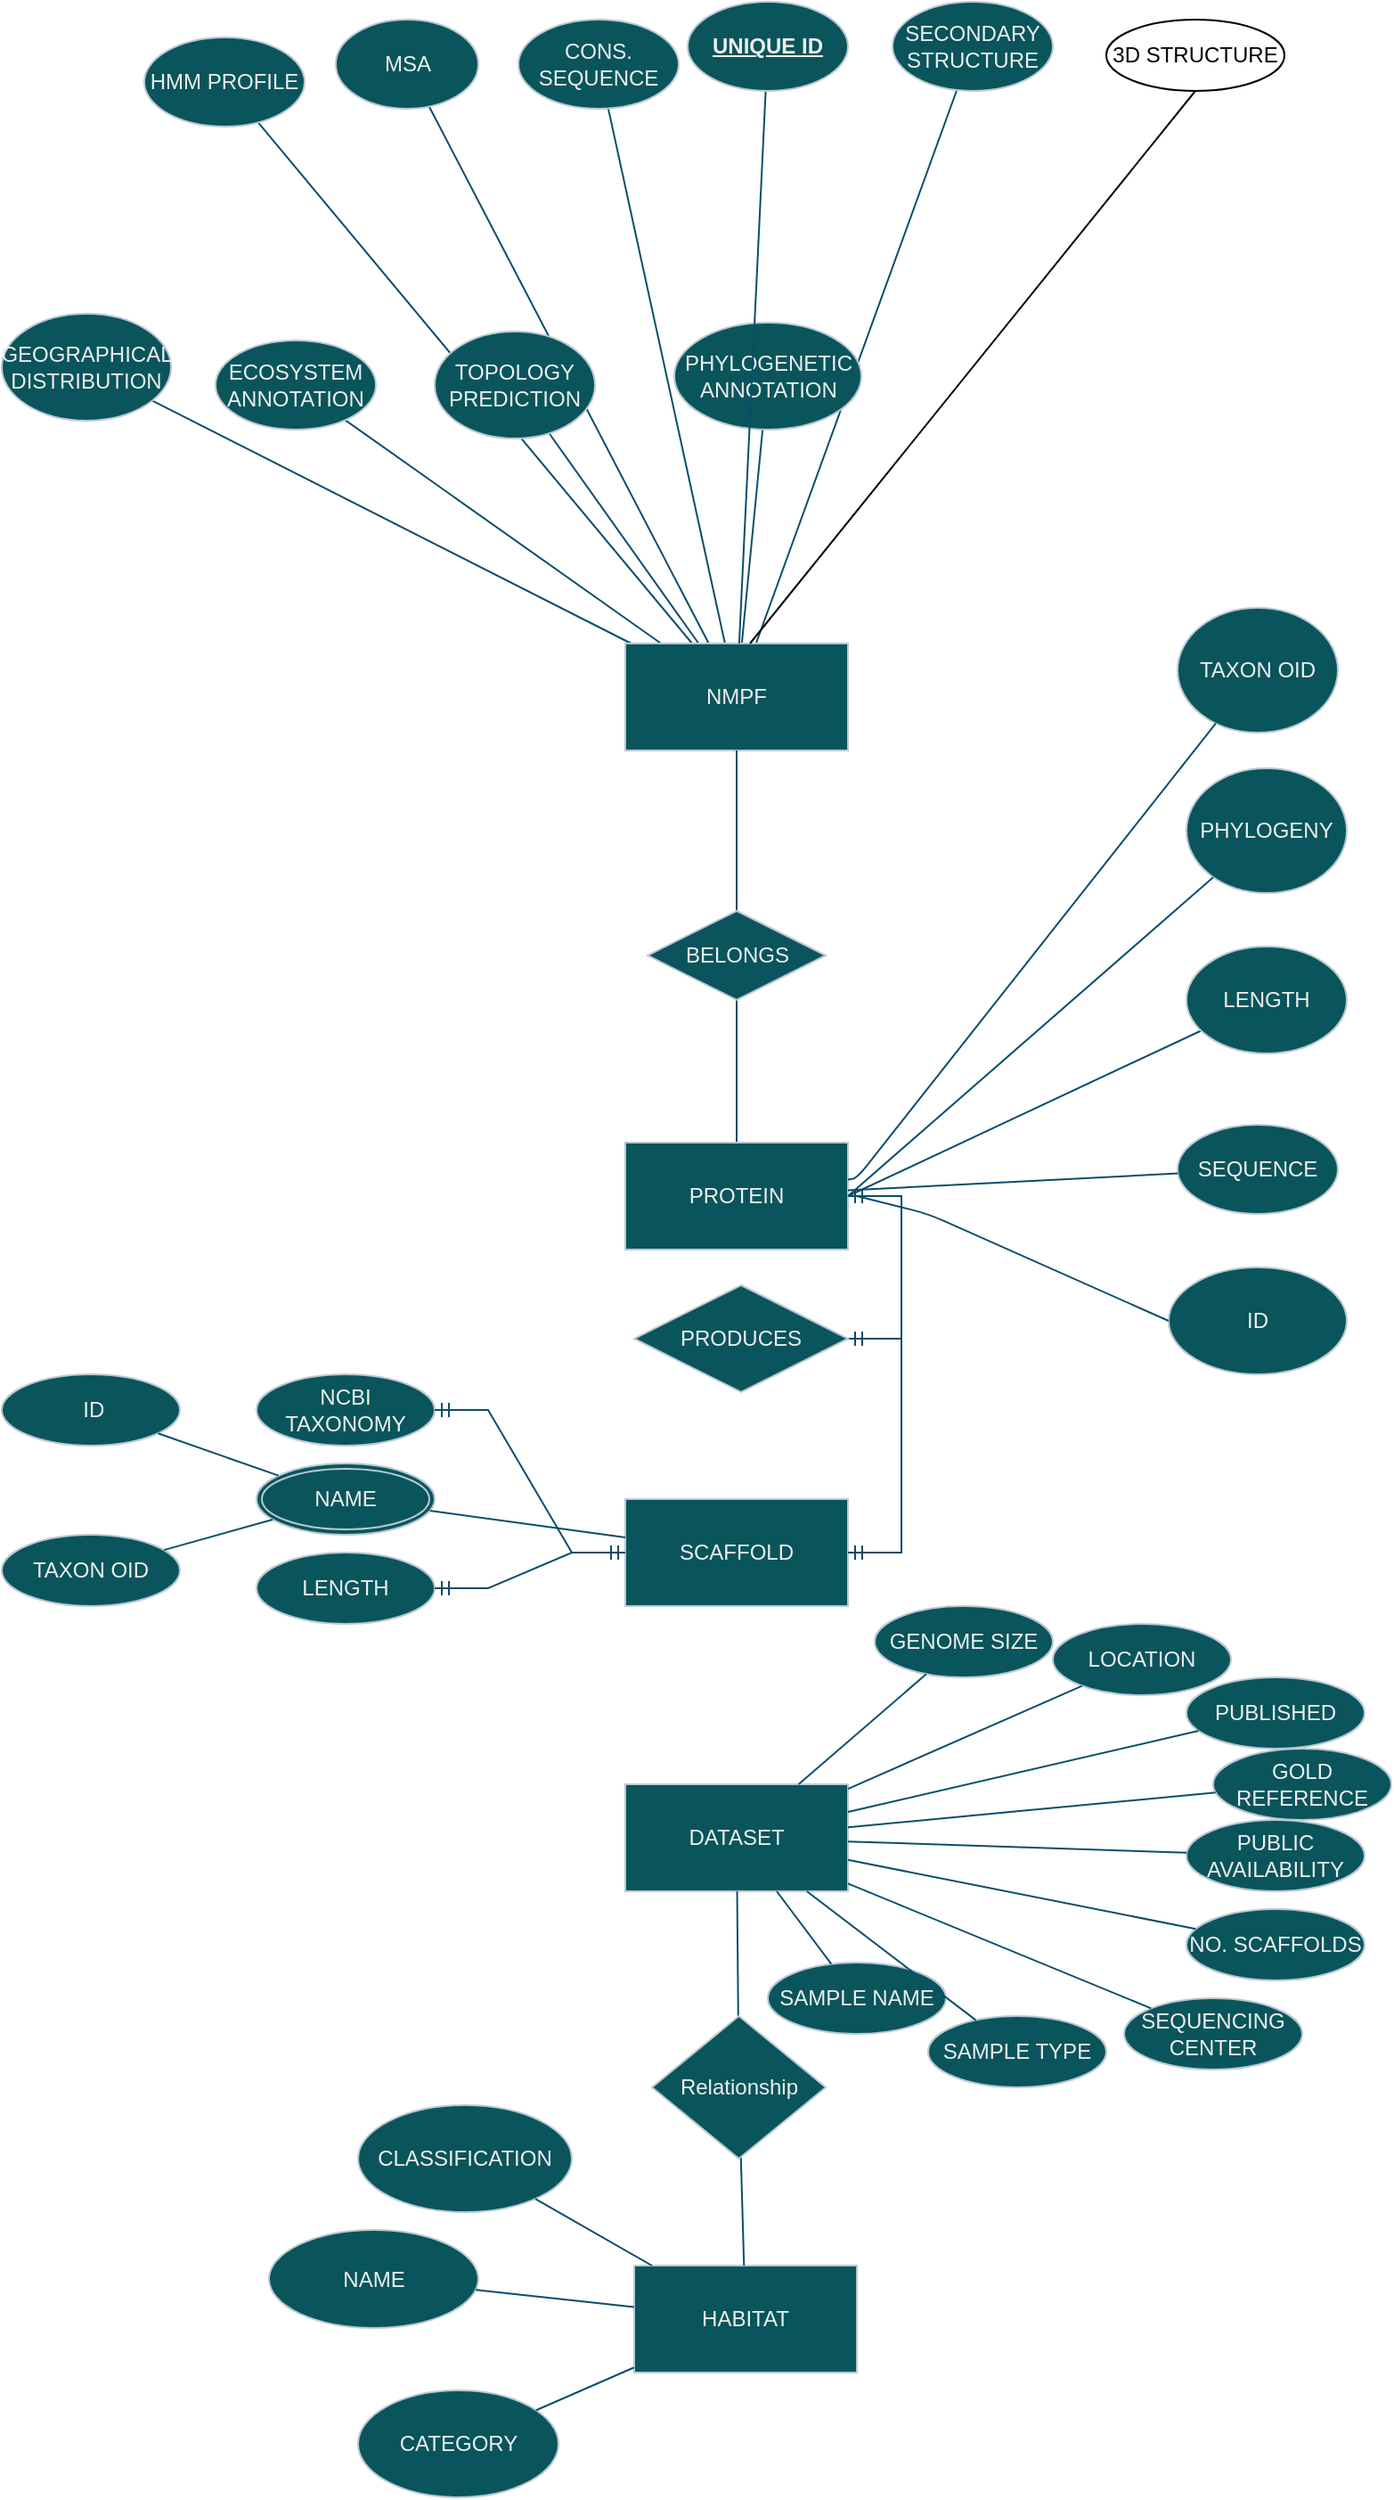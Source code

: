 <mxfile version="22.0.4" type="github">
  <diagram id="R2lEEEUBdFMjLlhIrx00" name="Page-1">
    <mxGraphModel dx="928" dy="1573" grid="1" gridSize="10" guides="1" tooltips="1" connect="1" arrows="1" fold="1" page="1" pageScale="1" pageWidth="850" pageHeight="1100" math="0" shadow="0" extFonts="Permanent Marker^https://fonts.googleapis.com/css?family=Permanent+Marker">
      <root>
        <mxCell id="0" />
        <mxCell id="1" parent="0" />
        <mxCell id="Yh4BVkky_7kEf2Jk04-v-19" style="rounded=0;orthogonalLoop=1;jettySize=auto;html=1;endArrow=none;endFill=0;labelBackgroundColor=none;strokeColor=#0B4D6A;fontColor=default;" parent="1" source="Yh4BVkky_7kEf2Jk04-v-1" target="Yh4BVkky_7kEf2Jk04-v-3" edge="1">
          <mxGeometry relative="1" as="geometry" />
        </mxCell>
        <mxCell id="Yh4BVkky_7kEf2Jk04-v-20" style="rounded=0;orthogonalLoop=1;jettySize=auto;html=1;endArrow=none;endFill=0;labelBackgroundColor=none;strokeColor=#0B4D6A;fontColor=default;" parent="1" source="Yh4BVkky_7kEf2Jk04-v-1" target="Yh4BVkky_7kEf2Jk04-v-4" edge="1">
          <mxGeometry relative="1" as="geometry">
            <mxPoint x="320" y="400" as="sourcePoint" />
          </mxGeometry>
        </mxCell>
        <mxCell id="Yh4BVkky_7kEf2Jk04-v-21" style="rounded=0;orthogonalLoop=1;jettySize=auto;html=1;endArrow=none;endFill=0;labelBackgroundColor=none;strokeColor=#0B4D6A;fontColor=default;" parent="1" source="Yh4BVkky_7kEf2Jk04-v-1" target="Yh4BVkky_7kEf2Jk04-v-10" edge="1">
          <mxGeometry relative="1" as="geometry" />
        </mxCell>
        <mxCell id="Yh4BVkky_7kEf2Jk04-v-22" style="rounded=0;orthogonalLoop=1;jettySize=auto;html=1;endArrow=none;endFill=0;labelBackgroundColor=none;strokeColor=#0B4D6A;fontColor=default;" parent="1" source="Yh4BVkky_7kEf2Jk04-v-1" target="Yh4BVkky_7kEf2Jk04-v-8" edge="1">
          <mxGeometry relative="1" as="geometry" />
        </mxCell>
        <mxCell id="Yh4BVkky_7kEf2Jk04-v-23" style="rounded=0;orthogonalLoop=1;jettySize=auto;html=1;endArrow=none;endFill=0;labelBackgroundColor=none;strokeColor=#0B4D6A;fontColor=default;" parent="1" source="Yh4BVkky_7kEf2Jk04-v-1" target="Yh4BVkky_7kEf2Jk04-v-5" edge="1">
          <mxGeometry relative="1" as="geometry" />
        </mxCell>
        <mxCell id="Yh4BVkky_7kEf2Jk04-v-24" style="rounded=0;orthogonalLoop=1;jettySize=auto;html=1;endArrow=none;endFill=0;labelBackgroundColor=none;strokeColor=#0B4D6A;fontColor=default;" parent="1" source="Yh4BVkky_7kEf2Jk04-v-1" target="Yh4BVkky_7kEf2Jk04-v-6" edge="1">
          <mxGeometry relative="1" as="geometry">
            <mxPoint x="178" y="290" as="sourcePoint" />
          </mxGeometry>
        </mxCell>
        <mxCell id="Yh4BVkky_7kEf2Jk04-v-25" style="rounded=0;orthogonalLoop=1;jettySize=auto;html=1;endArrow=none;endFill=0;labelBackgroundColor=none;strokeColor=#0B4D6A;fontColor=default;" parent="1" source="Yh4BVkky_7kEf2Jk04-v-1" target="Yh4BVkky_7kEf2Jk04-v-7" edge="1">
          <mxGeometry relative="1" as="geometry" />
        </mxCell>
        <mxCell id="Yh4BVkky_7kEf2Jk04-v-26" style="rounded=0;orthogonalLoop=1;jettySize=auto;html=1;endArrow=none;endFill=0;labelBackgroundColor=none;strokeColor=#0B4D6A;fontColor=default;" parent="1" source="Yh4BVkky_7kEf2Jk04-v-1" target="Yh4BVkky_7kEf2Jk04-v-9" edge="1">
          <mxGeometry relative="1" as="geometry">
            <mxPoint x="170" y="330" as="sourcePoint" />
          </mxGeometry>
        </mxCell>
        <mxCell id="Yh4BVkky_7kEf2Jk04-v-1" value="NMPF" style="rounded=0;whiteSpace=wrap;html=1;labelBackgroundColor=none;fillColor=#09555B;strokeColor=#BAC8D3;fontColor=#EEEEEE;" parent="1" vertex="1">
          <mxGeometry x="380" y="-110" width="125" height="60" as="geometry" />
        </mxCell>
        <mxCell id="Yh4BVkky_7kEf2Jk04-v-3" value="CONS. SEQUENCE" style="ellipse;whiteSpace=wrap;html=1;rounded=0;labelBackgroundColor=none;fillColor=#09555B;strokeColor=#BAC8D3;fontColor=#EEEEEE;" parent="1" vertex="1">
          <mxGeometry x="320" y="-460" width="90" height="50" as="geometry" />
        </mxCell>
        <mxCell id="Yh4BVkky_7kEf2Jk04-v-4" value="MSA" style="ellipse;whiteSpace=wrap;html=1;rounded=0;labelBackgroundColor=none;fillColor=#09555B;strokeColor=#BAC8D3;fontColor=#EEEEEE;" parent="1" vertex="1">
          <mxGeometry x="217.5" y="-460" width="80" height="50" as="geometry" />
        </mxCell>
        <mxCell id="Yh4BVkky_7kEf2Jk04-v-5" value="HMM PROFILE" style="ellipse;whiteSpace=wrap;html=1;rounded=0;labelBackgroundColor=none;fillColor=#09555B;strokeColor=#BAC8D3;fontColor=#EEEEEE;" parent="1" vertex="1">
          <mxGeometry x="110" y="-450" width="90" height="50" as="geometry" />
        </mxCell>
        <mxCell id="Yh4BVkky_7kEf2Jk04-v-6" value="SECONDARY STRUCTURE" style="ellipse;whiteSpace=wrap;html=1;rounded=0;labelBackgroundColor=none;fillColor=#09555B;strokeColor=#BAC8D3;fontColor=#EEEEEE;" parent="1" vertex="1">
          <mxGeometry x="530" y="-470" width="90" height="50" as="geometry" />
        </mxCell>
        <mxCell id="Yh4BVkky_7kEf2Jk04-v-7" value="TOPOLOGY PREDICTION" style="ellipse;whiteSpace=wrap;html=1;rounded=0;labelBackgroundColor=none;fillColor=#09555B;strokeColor=#BAC8D3;fontColor=#EEEEEE;direction=west;" parent="1" vertex="1">
          <mxGeometry x="273" y="-285" width="90" height="60" as="geometry" />
        </mxCell>
        <mxCell id="Yh4BVkky_7kEf2Jk04-v-8" value="&lt;div&gt;PHYLOGENETIC ANNOTATION&lt;/div&gt;" style="ellipse;whiteSpace=wrap;html=1;rounded=0;labelBackgroundColor=none;fillColor=#09555B;strokeColor=#BAC8D3;fontColor=#EEEEEE;" parent="1" vertex="1">
          <mxGeometry x="407.5" y="-290" width="105" height="60" as="geometry" />
        </mxCell>
        <mxCell id="Yh4BVkky_7kEf2Jk04-v-9" value="&lt;div&gt;ECOSYSTEM ANNOTATION&lt;/div&gt;" style="ellipse;whiteSpace=wrap;html=1;direction=west;rounded=0;labelBackgroundColor=none;fillColor=#09555B;strokeColor=#BAC8D3;fontColor=#EEEEEE;" parent="1" vertex="1">
          <mxGeometry x="150" y="-280" width="90" height="50" as="geometry" />
        </mxCell>
        <mxCell id="Yh4BVkky_7kEf2Jk04-v-10" value="GEOGRAPHICAL DISTRIBUTION" style="ellipse;whiteSpace=wrap;html=1;rounded=0;labelBackgroundColor=none;fillColor=#09555B;strokeColor=#BAC8D3;fontColor=#EEEEEE;" parent="1" vertex="1">
          <mxGeometry x="30" y="-295" width="95" height="60" as="geometry" />
        </mxCell>
        <mxCell id="Yh4BVkky_7kEf2Jk04-v-16" value="" style="rounded=0;orthogonalLoop=1;jettySize=auto;html=1;endArrow=none;endFill=0;labelBackgroundColor=none;strokeColor=#0B4D6A;fontColor=default;" parent="1" source="Yh4BVkky_7kEf2Jk04-v-11" target="Yh4BVkky_7kEf2Jk04-v-1" edge="1">
          <mxGeometry relative="1" as="geometry">
            <mxPoint x="190" y="135" as="targetPoint" />
          </mxGeometry>
        </mxCell>
        <mxCell id="Yh4BVkky_7kEf2Jk04-v-11" value="&lt;u&gt;&lt;b&gt;UNIQUE ID&lt;/b&gt;&lt;/u&gt;" style="ellipse;whiteSpace=wrap;html=1;rounded=0;labelBackgroundColor=none;fillColor=#09555B;strokeColor=#BAC8D3;fontColor=#EEEEEE;" parent="1" vertex="1">
          <mxGeometry x="415" y="-470" width="90" height="50" as="geometry" />
        </mxCell>
        <mxCell id="Yh4BVkky_7kEf2Jk04-v-30" value="" style="rounded=0;orthogonalLoop=1;jettySize=auto;html=1;endArrow=none;endFill=0;labelBackgroundColor=none;strokeColor=#0B4D6A;fontColor=default;" parent="1" source="Yh4BVkky_7kEf2Jk04-v-31" target="Yh4BVkky_7kEf2Jk04-v-29" edge="1">
          <mxGeometry relative="1" as="geometry" />
        </mxCell>
        <mxCell id="d79e8XBhKQ2igxdSj6Hg-4" value="" style="rounded=0;orthogonalLoop=1;jettySize=auto;html=1;strokeColor=#0B4D6A;endArrow=none;endFill=0;exitX=1;exitY=0.5;exitDx=0;exitDy=0;" edge="1" parent="1" source="Yh4BVkky_7kEf2Jk04-v-29" target="d79e8XBhKQ2igxdSj6Hg-1">
          <mxGeometry relative="1" as="geometry" />
        </mxCell>
        <mxCell id="Yh4BVkky_7kEf2Jk04-v-29" value="&lt;div&gt;PROTEIN&lt;/div&gt;" style="rounded=0;whiteSpace=wrap;html=1;labelBackgroundColor=none;fillColor=#09555B;strokeColor=#BAC8D3;fontColor=#EEEEEE;" parent="1" vertex="1">
          <mxGeometry x="380" y="170" width="125" height="60" as="geometry" />
        </mxCell>
        <mxCell id="Yh4BVkky_7kEf2Jk04-v-32" value="" style="rounded=0;orthogonalLoop=1;jettySize=auto;html=1;endArrow=none;endFill=0;labelBackgroundColor=none;strokeColor=#0B4D6A;fontColor=default;" parent="1" source="Yh4BVkky_7kEf2Jk04-v-1" target="Yh4BVkky_7kEf2Jk04-v-31" edge="1">
          <mxGeometry relative="1" as="geometry">
            <mxPoint x="291.827" y="200.155" as="sourcePoint" />
            <mxPoint x="570" y="197" as="targetPoint" />
          </mxGeometry>
        </mxCell>
        <mxCell id="Yh4BVkky_7kEf2Jk04-v-31" value="BELONGS" style="rhombus;whiteSpace=wrap;html=1;rounded=0;labelBackgroundColor=none;fillColor=#09555B;strokeColor=#BAC8D3;fontColor=#EEEEEE;" parent="1" vertex="1">
          <mxGeometry x="392.5" y="40" width="100" height="50" as="geometry" />
        </mxCell>
        <mxCell id="_KlqRlnfx3LXGcyiwgws-1" value="SEQUENCE" style="ellipse;whiteSpace=wrap;html=1;labelBackgroundColor=none;fillColor=#09555B;strokeColor=#BAC8D3;fontColor=#EEEEEE;" vertex="1" parent="1">
          <mxGeometry x="690" y="160" width="90" height="50" as="geometry" />
        </mxCell>
        <mxCell id="_KlqRlnfx3LXGcyiwgws-2" value="" style="rounded=1;orthogonalLoop=1;jettySize=auto;html=1;endArrow=none;endFill=0;labelBackgroundColor=none;strokeColor=#0B4D6A;fontColor=default;" edge="1" parent="1" source="Yh4BVkky_7kEf2Jk04-v-29" target="_KlqRlnfx3LXGcyiwgws-1">
          <mxGeometry relative="1" as="geometry">
            <mxPoint x="650" y="360" as="sourcePoint" />
            <mxPoint x="710" y="210" as="targetPoint" />
          </mxGeometry>
        </mxCell>
        <mxCell id="_KlqRlnfx3LXGcyiwgws-3" value="ID" style="ellipse;whiteSpace=wrap;html=1;labelBackgroundColor=none;fillColor=#09555B;strokeColor=#BAC8D3;fontColor=#EEEEEE;" vertex="1" parent="1">
          <mxGeometry x="685" y="240" width="100" height="60" as="geometry" />
        </mxCell>
        <mxCell id="_KlqRlnfx3LXGcyiwgws-4" value="" style="rounded=1;orthogonalLoop=1;jettySize=auto;html=1;entryX=0;entryY=0.5;entryDx=0;entryDy=0;endArrow=none;endFill=0;labelBackgroundColor=none;strokeColor=#0B4D6A;fontColor=default;" edge="1" parent="1" target="_KlqRlnfx3LXGcyiwgws-3">
          <mxGeometry relative="1" as="geometry">
            <mxPoint x="510" y="200" as="sourcePoint" />
            <mxPoint x="720" y="220" as="targetPoint" />
            <Array as="points">
              <mxPoint x="550" y="210" />
            </Array>
          </mxGeometry>
        </mxCell>
        <mxCell id="_KlqRlnfx3LXGcyiwgws-5" value="TAXON OID" style="ellipse;whiteSpace=wrap;html=1;labelBackgroundColor=none;fillColor=#09555B;strokeColor=#BAC8D3;fontColor=#EEEEEE;" vertex="1" parent="1">
          <mxGeometry x="690" y="-130" width="90" height="70" as="geometry" />
        </mxCell>
        <mxCell id="_KlqRlnfx3LXGcyiwgws-6" value="" style="rounded=1;orthogonalLoop=1;jettySize=auto;html=1;endArrow=none;endFill=0;labelBackgroundColor=none;strokeColor=#0B4D6A;fontColor=default;" edge="1" parent="1" source="Yh4BVkky_7kEf2Jk04-v-29" target="_KlqRlnfx3LXGcyiwgws-5">
          <mxGeometry relative="1" as="geometry">
            <mxPoint x="650" y="360" as="sourcePoint" />
            <mxPoint x="730" y="320" as="targetPoint" />
            <Array as="points">
              <mxPoint x="510" y="190" />
            </Array>
          </mxGeometry>
        </mxCell>
        <mxCell id="d79e8XBhKQ2igxdSj6Hg-1" value="LENGTH" style="ellipse;whiteSpace=wrap;html=1;fillColor=#09555B;strokeColor=#BAC8D3;fontColor=#EEEEEE;rounded=0;labelBackgroundColor=none;" vertex="1" parent="1">
          <mxGeometry x="695" y="60" width="90" height="60" as="geometry" />
        </mxCell>
        <mxCell id="d79e8XBhKQ2igxdSj6Hg-8" value="PHYLOGENY" style="ellipse;whiteSpace=wrap;html=1;fillColor=#09555B;strokeColor=#BAC8D3;fontColor=#EEEEEE;rounded=0;labelBackgroundColor=none;" vertex="1" parent="1">
          <mxGeometry x="695" y="-40" width="90" height="70" as="geometry" />
        </mxCell>
        <mxCell id="d79e8XBhKQ2igxdSj6Hg-12" value="" style="endArrow=none;html=1;rounded=0;strokeColor=#0B4D6A;exitX=1;exitY=0.5;exitDx=0;exitDy=0;" edge="1" parent="1" source="Yh4BVkky_7kEf2Jk04-v-29" target="d79e8XBhKQ2igxdSj6Hg-8">
          <mxGeometry width="50" height="50" relative="1" as="geometry">
            <mxPoint x="620" y="210" as="sourcePoint" />
            <mxPoint x="670" y="160" as="targetPoint" />
          </mxGeometry>
        </mxCell>
        <mxCell id="d79e8XBhKQ2igxdSj6Hg-14" value="HABITAT" style="rounded=0;whiteSpace=wrap;html=1;strokeColor=#BAC8D3;fontColor=#EEEEEE;fillColor=#09555B;" vertex="1" parent="1">
          <mxGeometry x="385" y="800" width="125" height="60" as="geometry" />
        </mxCell>
        <mxCell id="d79e8XBhKQ2igxdSj6Hg-15" value="SCAFFOLD" style="rounded=0;whiteSpace=wrap;html=1;strokeColor=#BAC8D3;fontColor=#EEEEEE;fillColor=#09555B;" vertex="1" parent="1">
          <mxGeometry x="380" y="370" width="125" height="60" as="geometry" />
        </mxCell>
        <mxCell id="d79e8XBhKQ2igxdSj6Hg-16" value="DATASET" style="rounded=0;whiteSpace=wrap;html=1;strokeColor=#BAC8D3;fontColor=#EEEEEE;fillColor=#09555B;" vertex="1" parent="1">
          <mxGeometry x="380" y="530" width="125" height="60" as="geometry" />
        </mxCell>
        <mxCell id="d79e8XBhKQ2igxdSj6Hg-26" value="NAME" style="ellipse;shape=doubleEllipse;margin=3;whiteSpace=wrap;html=1;align=center;strokeColor=#BAC8D3;fontColor=#EEEEEE;fillColor=#09555B;" vertex="1" parent="1">
          <mxGeometry x="173" y="350" width="100" height="40" as="geometry" />
        </mxCell>
        <mxCell id="7EveSGwWqRpmitjXYDmx-1" value="3D STRUCTURE" style="ellipse;whiteSpace=wrap;html=1;align=center;" vertex="1" parent="1">
          <mxGeometry x="650" y="-460" width="100" height="40" as="geometry" />
        </mxCell>
        <mxCell id="d79e8XBhKQ2igxdSj6Hg-27" value="" style="endArrow=none;html=1;rounded=0;strokeColor=#0B4D6A;" edge="1" parent="1" source="d79e8XBhKQ2igxdSj6Hg-15" target="d79e8XBhKQ2igxdSj6Hg-26">
          <mxGeometry width="50" height="50" relative="1" as="geometry">
            <mxPoint x="410" y="290" as="sourcePoint" />
            <mxPoint x="460" y="240" as="targetPoint" />
          </mxGeometry>
        </mxCell>
        <mxCell id="7EveSGwWqRpmitjXYDmx-2" value="" style="endArrow=none;html=1;rounded=0;entryX=0.5;entryY=1;entryDx=0;entryDy=0;" edge="1" parent="1" target="7EveSGwWqRpmitjXYDmx-1">
          <mxGeometry relative="1" as="geometry">
            <mxPoint x="450" y="-110" as="sourcePoint" />
            <mxPoint x="672.5" y="-231" as="targetPoint" />
          </mxGeometry>
        </mxCell>
        <mxCell id="d79e8XBhKQ2igxdSj6Hg-28" value="TAXON OID" style="ellipse;whiteSpace=wrap;html=1;align=center;strokeColor=#BAC8D3;fontColor=#EEEEEE;fillColor=#09555B;" vertex="1" parent="1">
          <mxGeometry x="30" y="390" width="100" height="40" as="geometry" />
        </mxCell>
        <mxCell id="d79e8XBhKQ2igxdSj6Hg-29" value="&amp;nbsp;ID" style="ellipse;whiteSpace=wrap;html=1;align=center;strokeColor=#BAC8D3;fontColor=#EEEEEE;fillColor=#09555B;" vertex="1" parent="1">
          <mxGeometry x="30" y="300" width="100" height="40" as="geometry" />
        </mxCell>
        <mxCell id="d79e8XBhKQ2igxdSj6Hg-34" value="" style="endArrow=none;html=1;rounded=0;strokeColor=#0B4D6A;" edge="1" parent="1" source="d79e8XBhKQ2igxdSj6Hg-29" target="d79e8XBhKQ2igxdSj6Hg-26">
          <mxGeometry width="50" height="50" relative="1" as="geometry">
            <mxPoint x="105" y="370" as="sourcePoint" />
            <mxPoint x="155" y="320" as="targetPoint" />
          </mxGeometry>
        </mxCell>
        <mxCell id="d79e8XBhKQ2igxdSj6Hg-35" value="" style="endArrow=none;html=1;rounded=0;strokeColor=#0B4D6A;" edge="1" parent="1" source="d79e8XBhKQ2igxdSj6Hg-28" target="d79e8XBhKQ2igxdSj6Hg-26">
          <mxGeometry width="50" height="50" relative="1" as="geometry">
            <mxPoint x="100" y="420" as="sourcePoint" />
            <mxPoint x="150" y="370" as="targetPoint" />
          </mxGeometry>
        </mxCell>
        <mxCell id="d79e8XBhKQ2igxdSj6Hg-36" value="LENGTH" style="ellipse;whiteSpace=wrap;html=1;align=center;strokeColor=#BAC8D3;fontColor=#EEEEEE;fillColor=#09555B;" vertex="1" parent="1">
          <mxGeometry x="173" y="400" width="100" height="40" as="geometry" />
        </mxCell>
        <mxCell id="d79e8XBhKQ2igxdSj6Hg-37" value="" style="edgeStyle=entityRelationEdgeStyle;fontSize=12;html=1;endArrow=ERmandOne;startArrow=ERmandOne;rounded=0;strokeColor=#0B4D6A;" edge="1" parent="1" source="d79e8XBhKQ2igxdSj6Hg-36" target="d79e8XBhKQ2igxdSj6Hg-15">
          <mxGeometry width="100" height="100" relative="1" as="geometry">
            <mxPoint x="263" y="490" as="sourcePoint" />
            <mxPoint x="363" y="390" as="targetPoint" />
          </mxGeometry>
        </mxCell>
        <mxCell id="d79e8XBhKQ2igxdSj6Hg-38" value="NCBI TAXONOMY" style="ellipse;whiteSpace=wrap;html=1;align=center;strokeColor=#BAC8D3;fontColor=#EEEEEE;fillColor=#09555B;" vertex="1" parent="1">
          <mxGeometry x="173" y="300" width="100" height="40" as="geometry" />
        </mxCell>
        <mxCell id="d79e8XBhKQ2igxdSj6Hg-39" value="" style="edgeStyle=entityRelationEdgeStyle;fontSize=12;html=1;endArrow=ERmandOne;startArrow=ERmandOne;rounded=0;strokeColor=#0B4D6A;" edge="1" parent="1" source="d79e8XBhKQ2igxdSj6Hg-38" target="d79e8XBhKQ2igxdSj6Hg-15">
          <mxGeometry width="100" height="100" relative="1" as="geometry">
            <mxPoint x="263" y="370" as="sourcePoint" />
            <mxPoint x="363" y="270" as="targetPoint" />
          </mxGeometry>
        </mxCell>
        <mxCell id="d79e8XBhKQ2igxdSj6Hg-40" value="" style="edgeStyle=entityRelationEdgeStyle;fontSize=12;html=1;endArrow=ERmandOne;startArrow=ERmandOne;rounded=0;strokeColor=#0B4D6A;" edge="1" parent="1" source="d79e8XBhKQ2igxdSj6Hg-41" target="Yh4BVkky_7kEf2Jk04-v-29">
          <mxGeometry width="100" height="100" relative="1" as="geometry">
            <mxPoint x="390" y="290" as="sourcePoint" />
            <mxPoint x="490" y="190" as="targetPoint" />
          </mxGeometry>
        </mxCell>
        <mxCell id="d79e8XBhKQ2igxdSj6Hg-42" value="" style="edgeStyle=entityRelationEdgeStyle;fontSize=12;html=1;endArrow=ERmandOne;startArrow=ERmandOne;rounded=0;strokeColor=#0B4D6A;" edge="1" parent="1" source="d79e8XBhKQ2igxdSj6Hg-15" target="d79e8XBhKQ2igxdSj6Hg-41">
          <mxGeometry width="100" height="100" relative="1" as="geometry">
            <mxPoint x="505" y="370" as="sourcePoint" />
            <mxPoint x="505" y="200" as="targetPoint" />
          </mxGeometry>
        </mxCell>
        <mxCell id="d79e8XBhKQ2igxdSj6Hg-41" value="PRODUCES" style="shape=rhombus;perimeter=rhombusPerimeter;whiteSpace=wrap;html=1;align=center;strokeColor=#BAC8D3;fontColor=#EEEEEE;fillColor=#09555B;" vertex="1" parent="1">
          <mxGeometry x="385" y="250" width="120" height="60" as="geometry" />
        </mxCell>
        <mxCell id="d79e8XBhKQ2igxdSj6Hg-43" value="SAMPLE NAME" style="ellipse;whiteSpace=wrap;html=1;align=center;strokeColor=#BAC8D3;fontColor=#EEEEEE;fillColor=#09555B;" vertex="1" parent="1">
          <mxGeometry x="460" y="630" width="100" height="40" as="geometry" />
        </mxCell>
        <mxCell id="d79e8XBhKQ2igxdSj6Hg-44" value="SAMPLE TYPE" style="ellipse;whiteSpace=wrap;html=1;align=center;strokeColor=#BAC8D3;fontColor=#EEEEEE;fillColor=#09555B;" vertex="1" parent="1">
          <mxGeometry x="550" y="660" width="100" height="40" as="geometry" />
        </mxCell>
        <mxCell id="d79e8XBhKQ2igxdSj6Hg-45" value="LOCATION" style="ellipse;whiteSpace=wrap;html=1;align=center;strokeColor=#BAC8D3;fontColor=#EEEEEE;fillColor=#09555B;" vertex="1" parent="1">
          <mxGeometry x="620" y="440" width="100" height="40" as="geometry" />
        </mxCell>
        <mxCell id="d79e8XBhKQ2igxdSj6Hg-46" value="&lt;div&gt;SEQUENCING CENTER&lt;/div&gt;" style="ellipse;whiteSpace=wrap;html=1;align=center;strokeColor=#BAC8D3;fontColor=#EEEEEE;fillColor=#09555B;" vertex="1" parent="1">
          <mxGeometry x="660" y="650" width="100" height="40" as="geometry" />
        </mxCell>
        <mxCell id="d79e8XBhKQ2igxdSj6Hg-48" value="PUBLISHED" style="ellipse;whiteSpace=wrap;html=1;align=center;strokeColor=#BAC8D3;fontColor=#EEEEEE;fillColor=#09555B;" vertex="1" parent="1">
          <mxGeometry x="695" y="470" width="100" height="40" as="geometry" />
        </mxCell>
        <mxCell id="d79e8XBhKQ2igxdSj6Hg-49" value="PUBLIC AVAILABILITY" style="ellipse;whiteSpace=wrap;html=1;align=center;strokeColor=#BAC8D3;fontColor=#EEEEEE;fillColor=#09555B;" vertex="1" parent="1">
          <mxGeometry x="695" y="550" width="100" height="40" as="geometry" />
        </mxCell>
        <mxCell id="d79e8XBhKQ2igxdSj6Hg-50" value="GENOME SIZE" style="ellipse;whiteSpace=wrap;html=1;align=center;strokeColor=#BAC8D3;fontColor=#EEEEEE;fillColor=#09555B;" vertex="1" parent="1">
          <mxGeometry x="520" y="430" width="100" height="40" as="geometry" />
        </mxCell>
        <mxCell id="d79e8XBhKQ2igxdSj6Hg-51" value="GOLD REFERENCE" style="ellipse;whiteSpace=wrap;html=1;align=center;strokeColor=#BAC8D3;fontColor=#EEEEEE;fillColor=#09555B;" vertex="1" parent="1">
          <mxGeometry x="710" y="510" width="100" height="40" as="geometry" />
        </mxCell>
        <mxCell id="d79e8XBhKQ2igxdSj6Hg-52" value="&lt;div&gt;NO. SCAFFOLDS&lt;/div&gt;" style="ellipse;whiteSpace=wrap;html=1;align=center;strokeColor=#BAC8D3;fontColor=#EEEEEE;fillColor=#09555B;" vertex="1" parent="1">
          <mxGeometry x="695" y="600" width="100" height="40" as="geometry" />
        </mxCell>
        <mxCell id="d79e8XBhKQ2igxdSj6Hg-57" value="" style="endArrow=none;html=1;rounded=0;strokeColor=#0B4D6A;" edge="1" parent="1" source="d79e8XBhKQ2igxdSj6Hg-16" target="d79e8XBhKQ2igxdSj6Hg-50">
          <mxGeometry relative="1" as="geometry">
            <mxPoint x="512.5" y="559.58" as="sourcePoint" />
            <mxPoint x="672.5" y="559.58" as="targetPoint" />
          </mxGeometry>
        </mxCell>
        <mxCell id="d79e8XBhKQ2igxdSj6Hg-58" value="" style="endArrow=none;html=1;rounded=0;strokeColor=#0B4D6A;" edge="1" parent="1" source="d79e8XBhKQ2igxdSj6Hg-16" target="d79e8XBhKQ2igxdSj6Hg-45">
          <mxGeometry relative="1" as="geometry">
            <mxPoint x="410" y="540" as="sourcePoint" />
            <mxPoint x="570" y="540" as="targetPoint" />
          </mxGeometry>
        </mxCell>
        <mxCell id="d79e8XBhKQ2igxdSj6Hg-59" value="" style="endArrow=none;html=1;rounded=0;strokeColor=#0B4D6A;" edge="1" parent="1" source="d79e8XBhKQ2igxdSj6Hg-16" target="d79e8XBhKQ2igxdSj6Hg-48">
          <mxGeometry relative="1" as="geometry">
            <mxPoint x="410" y="540" as="sourcePoint" />
            <mxPoint x="570" y="540" as="targetPoint" />
          </mxGeometry>
        </mxCell>
        <mxCell id="d79e8XBhKQ2igxdSj6Hg-60" value="" style="endArrow=none;html=1;rounded=0;strokeColor=#0B4D6A;" edge="1" parent="1" source="d79e8XBhKQ2igxdSj6Hg-16" target="d79e8XBhKQ2igxdSj6Hg-51">
          <mxGeometry relative="1" as="geometry">
            <mxPoint x="410" y="540" as="sourcePoint" />
            <mxPoint x="570" y="540" as="targetPoint" />
          </mxGeometry>
        </mxCell>
        <mxCell id="d79e8XBhKQ2igxdSj6Hg-61" value="" style="endArrow=none;html=1;rounded=0;strokeColor=#0B4D6A;" edge="1" parent="1" source="d79e8XBhKQ2igxdSj6Hg-16" target="d79e8XBhKQ2igxdSj6Hg-49">
          <mxGeometry relative="1" as="geometry">
            <mxPoint x="410" y="540" as="sourcePoint" />
            <mxPoint x="570" y="540" as="targetPoint" />
          </mxGeometry>
        </mxCell>
        <mxCell id="d79e8XBhKQ2igxdSj6Hg-62" value="" style="endArrow=none;html=1;rounded=0;strokeColor=#0B4D6A;" edge="1" parent="1" source="d79e8XBhKQ2igxdSj6Hg-16" target="d79e8XBhKQ2igxdSj6Hg-52">
          <mxGeometry relative="1" as="geometry">
            <mxPoint x="410" y="540" as="sourcePoint" />
            <mxPoint x="570" y="540" as="targetPoint" />
          </mxGeometry>
        </mxCell>
        <mxCell id="d79e8XBhKQ2igxdSj6Hg-63" value="" style="endArrow=none;html=1;rounded=0;strokeColor=#0B4D6A;" edge="1" parent="1" source="d79e8XBhKQ2igxdSj6Hg-16" target="d79e8XBhKQ2igxdSj6Hg-46">
          <mxGeometry relative="1" as="geometry">
            <mxPoint x="410" y="540" as="sourcePoint" />
            <mxPoint x="570" y="540" as="targetPoint" />
          </mxGeometry>
        </mxCell>
        <mxCell id="d79e8XBhKQ2igxdSj6Hg-64" value="" style="endArrow=none;html=1;rounded=0;strokeColor=#0B4D6A;" edge="1" parent="1" source="d79e8XBhKQ2igxdSj6Hg-44" target="d79e8XBhKQ2igxdSj6Hg-16">
          <mxGeometry relative="1" as="geometry">
            <mxPoint x="410" y="540" as="sourcePoint" />
            <mxPoint x="570" y="540" as="targetPoint" />
          </mxGeometry>
        </mxCell>
        <mxCell id="d79e8XBhKQ2igxdSj6Hg-65" value="" style="endArrow=none;html=1;rounded=0;strokeColor=#0B4D6A;" edge="1" parent="1" source="d79e8XBhKQ2igxdSj6Hg-16" target="d79e8XBhKQ2igxdSj6Hg-43">
          <mxGeometry relative="1" as="geometry">
            <mxPoint x="410" y="540" as="sourcePoint" />
            <mxPoint x="570" y="540" as="targetPoint" />
          </mxGeometry>
        </mxCell>
        <mxCell id="d79e8XBhKQ2igxdSj6Hg-66" value="NAME" style="ellipse;whiteSpace=wrap;html=1;align=center;strokeColor=#BAC8D3;fontColor=#EEEEEE;fillColor=#09555B;" vertex="1" parent="1">
          <mxGeometry x="180" y="780" width="117.5" height="55" as="geometry" />
        </mxCell>
        <mxCell id="d79e8XBhKQ2igxdSj6Hg-67" value="CATEGORY" style="ellipse;whiteSpace=wrap;html=1;align=center;strokeColor=#BAC8D3;fontColor=#EEEEEE;fillColor=#09555B;" vertex="1" parent="1">
          <mxGeometry x="230" y="870" width="112.5" height="60" as="geometry" />
        </mxCell>
        <mxCell id="d79e8XBhKQ2igxdSj6Hg-68" value="CLASSIFICATION" style="ellipse;whiteSpace=wrap;html=1;align=center;strokeColor=#BAC8D3;fontColor=#EEEEEE;fillColor=#09555B;" vertex="1" parent="1">
          <mxGeometry x="230" y="710" width="120" height="60" as="geometry" />
        </mxCell>
        <mxCell id="d79e8XBhKQ2igxdSj6Hg-69" value="" style="endArrow=none;html=1;rounded=0;strokeColor=#0B4D6A;" edge="1" parent="1" source="d79e8XBhKQ2igxdSj6Hg-68" target="d79e8XBhKQ2igxdSj6Hg-14">
          <mxGeometry relative="1" as="geometry">
            <mxPoint x="410" y="720" as="sourcePoint" />
            <mxPoint x="570" y="720" as="targetPoint" />
          </mxGeometry>
        </mxCell>
        <mxCell id="d79e8XBhKQ2igxdSj6Hg-70" value="" style="endArrow=none;html=1;rounded=0;strokeColor=#0B4D6A;" edge="1" parent="1" source="d79e8XBhKQ2igxdSj6Hg-67" target="d79e8XBhKQ2igxdSj6Hg-14">
          <mxGeometry relative="1" as="geometry">
            <mxPoint x="410" y="720" as="sourcePoint" />
            <mxPoint x="570" y="720" as="targetPoint" />
          </mxGeometry>
        </mxCell>
        <mxCell id="d79e8XBhKQ2igxdSj6Hg-71" value="" style="endArrow=none;html=1;rounded=0;strokeColor=#0B4D6A;" edge="1" parent="1" source="d79e8XBhKQ2igxdSj6Hg-66" target="d79e8XBhKQ2igxdSj6Hg-14">
          <mxGeometry relative="1" as="geometry">
            <mxPoint x="410" y="720" as="sourcePoint" />
            <mxPoint x="570" y="720" as="targetPoint" />
          </mxGeometry>
        </mxCell>
        <mxCell id="d79e8XBhKQ2igxdSj6Hg-72" value="" style="endArrow=none;html=1;rounded=0;strokeColor=#0B4D6A;" edge="1" parent="1" source="d79e8XBhKQ2igxdSj6Hg-73" target="d79e8XBhKQ2igxdSj6Hg-14">
          <mxGeometry relative="1" as="geometry">
            <mxPoint x="410" y="590" as="sourcePoint" />
            <mxPoint x="570" y="590" as="targetPoint" />
          </mxGeometry>
        </mxCell>
        <mxCell id="d79e8XBhKQ2igxdSj6Hg-74" value="" style="endArrow=none;html=1;rounded=0;strokeColor=#0B4D6A;" edge="1" parent="1" source="d79e8XBhKQ2igxdSj6Hg-16" target="d79e8XBhKQ2igxdSj6Hg-73">
          <mxGeometry relative="1" as="geometry">
            <mxPoint x="443" y="590" as="sourcePoint" />
            <mxPoint x="447" y="800" as="targetPoint" />
          </mxGeometry>
        </mxCell>
        <mxCell id="d79e8XBhKQ2igxdSj6Hg-73" value="Relationship" style="shape=rhombus;perimeter=rhombusPerimeter;whiteSpace=wrap;html=1;align=center;strokeColor=#BAC8D3;fontColor=#EEEEEE;fillColor=#09555B;direction=south;" vertex="1" parent="1">
          <mxGeometry x="395" y="660" width="97.5" height="80" as="geometry" />
        </mxCell>
      </root>
    </mxGraphModel>
  </diagram>
</mxfile>
